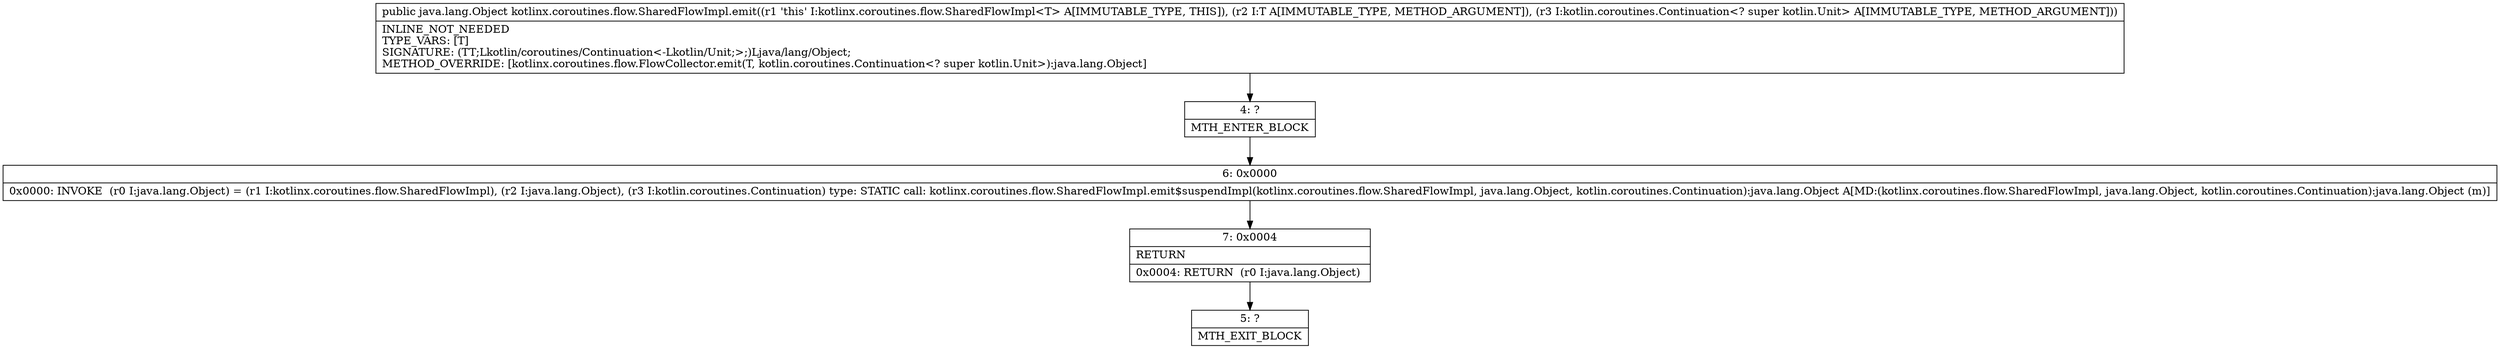 digraph "CFG forkotlinx.coroutines.flow.SharedFlowImpl.emit(Ljava\/lang\/Object;Lkotlin\/coroutines\/Continuation;)Ljava\/lang\/Object;" {
Node_4 [shape=record,label="{4\:\ ?|MTH_ENTER_BLOCK\l}"];
Node_6 [shape=record,label="{6\:\ 0x0000|0x0000: INVOKE  (r0 I:java.lang.Object) = (r1 I:kotlinx.coroutines.flow.SharedFlowImpl), (r2 I:java.lang.Object), (r3 I:kotlin.coroutines.Continuation) type: STATIC call: kotlinx.coroutines.flow.SharedFlowImpl.emit$suspendImpl(kotlinx.coroutines.flow.SharedFlowImpl, java.lang.Object, kotlin.coroutines.Continuation):java.lang.Object A[MD:(kotlinx.coroutines.flow.SharedFlowImpl, java.lang.Object, kotlin.coroutines.Continuation):java.lang.Object (m)]\l}"];
Node_7 [shape=record,label="{7\:\ 0x0004|RETURN\l|0x0004: RETURN  (r0 I:java.lang.Object) \l}"];
Node_5 [shape=record,label="{5\:\ ?|MTH_EXIT_BLOCK\l}"];
MethodNode[shape=record,label="{public java.lang.Object kotlinx.coroutines.flow.SharedFlowImpl.emit((r1 'this' I:kotlinx.coroutines.flow.SharedFlowImpl\<T\> A[IMMUTABLE_TYPE, THIS]), (r2 I:T A[IMMUTABLE_TYPE, METHOD_ARGUMENT]), (r3 I:kotlin.coroutines.Continuation\<? super kotlin.Unit\> A[IMMUTABLE_TYPE, METHOD_ARGUMENT]))  | INLINE_NOT_NEEDED\lTYPE_VARS: [T]\lSIGNATURE: (TT;Lkotlin\/coroutines\/Continuation\<\-Lkotlin\/Unit;\>;)Ljava\/lang\/Object;\lMETHOD_OVERRIDE: [kotlinx.coroutines.flow.FlowCollector.emit(T, kotlin.coroutines.Continuation\<? super kotlin.Unit\>):java.lang.Object]\l}"];
MethodNode -> Node_4;Node_4 -> Node_6;
Node_6 -> Node_7;
Node_7 -> Node_5;
}

